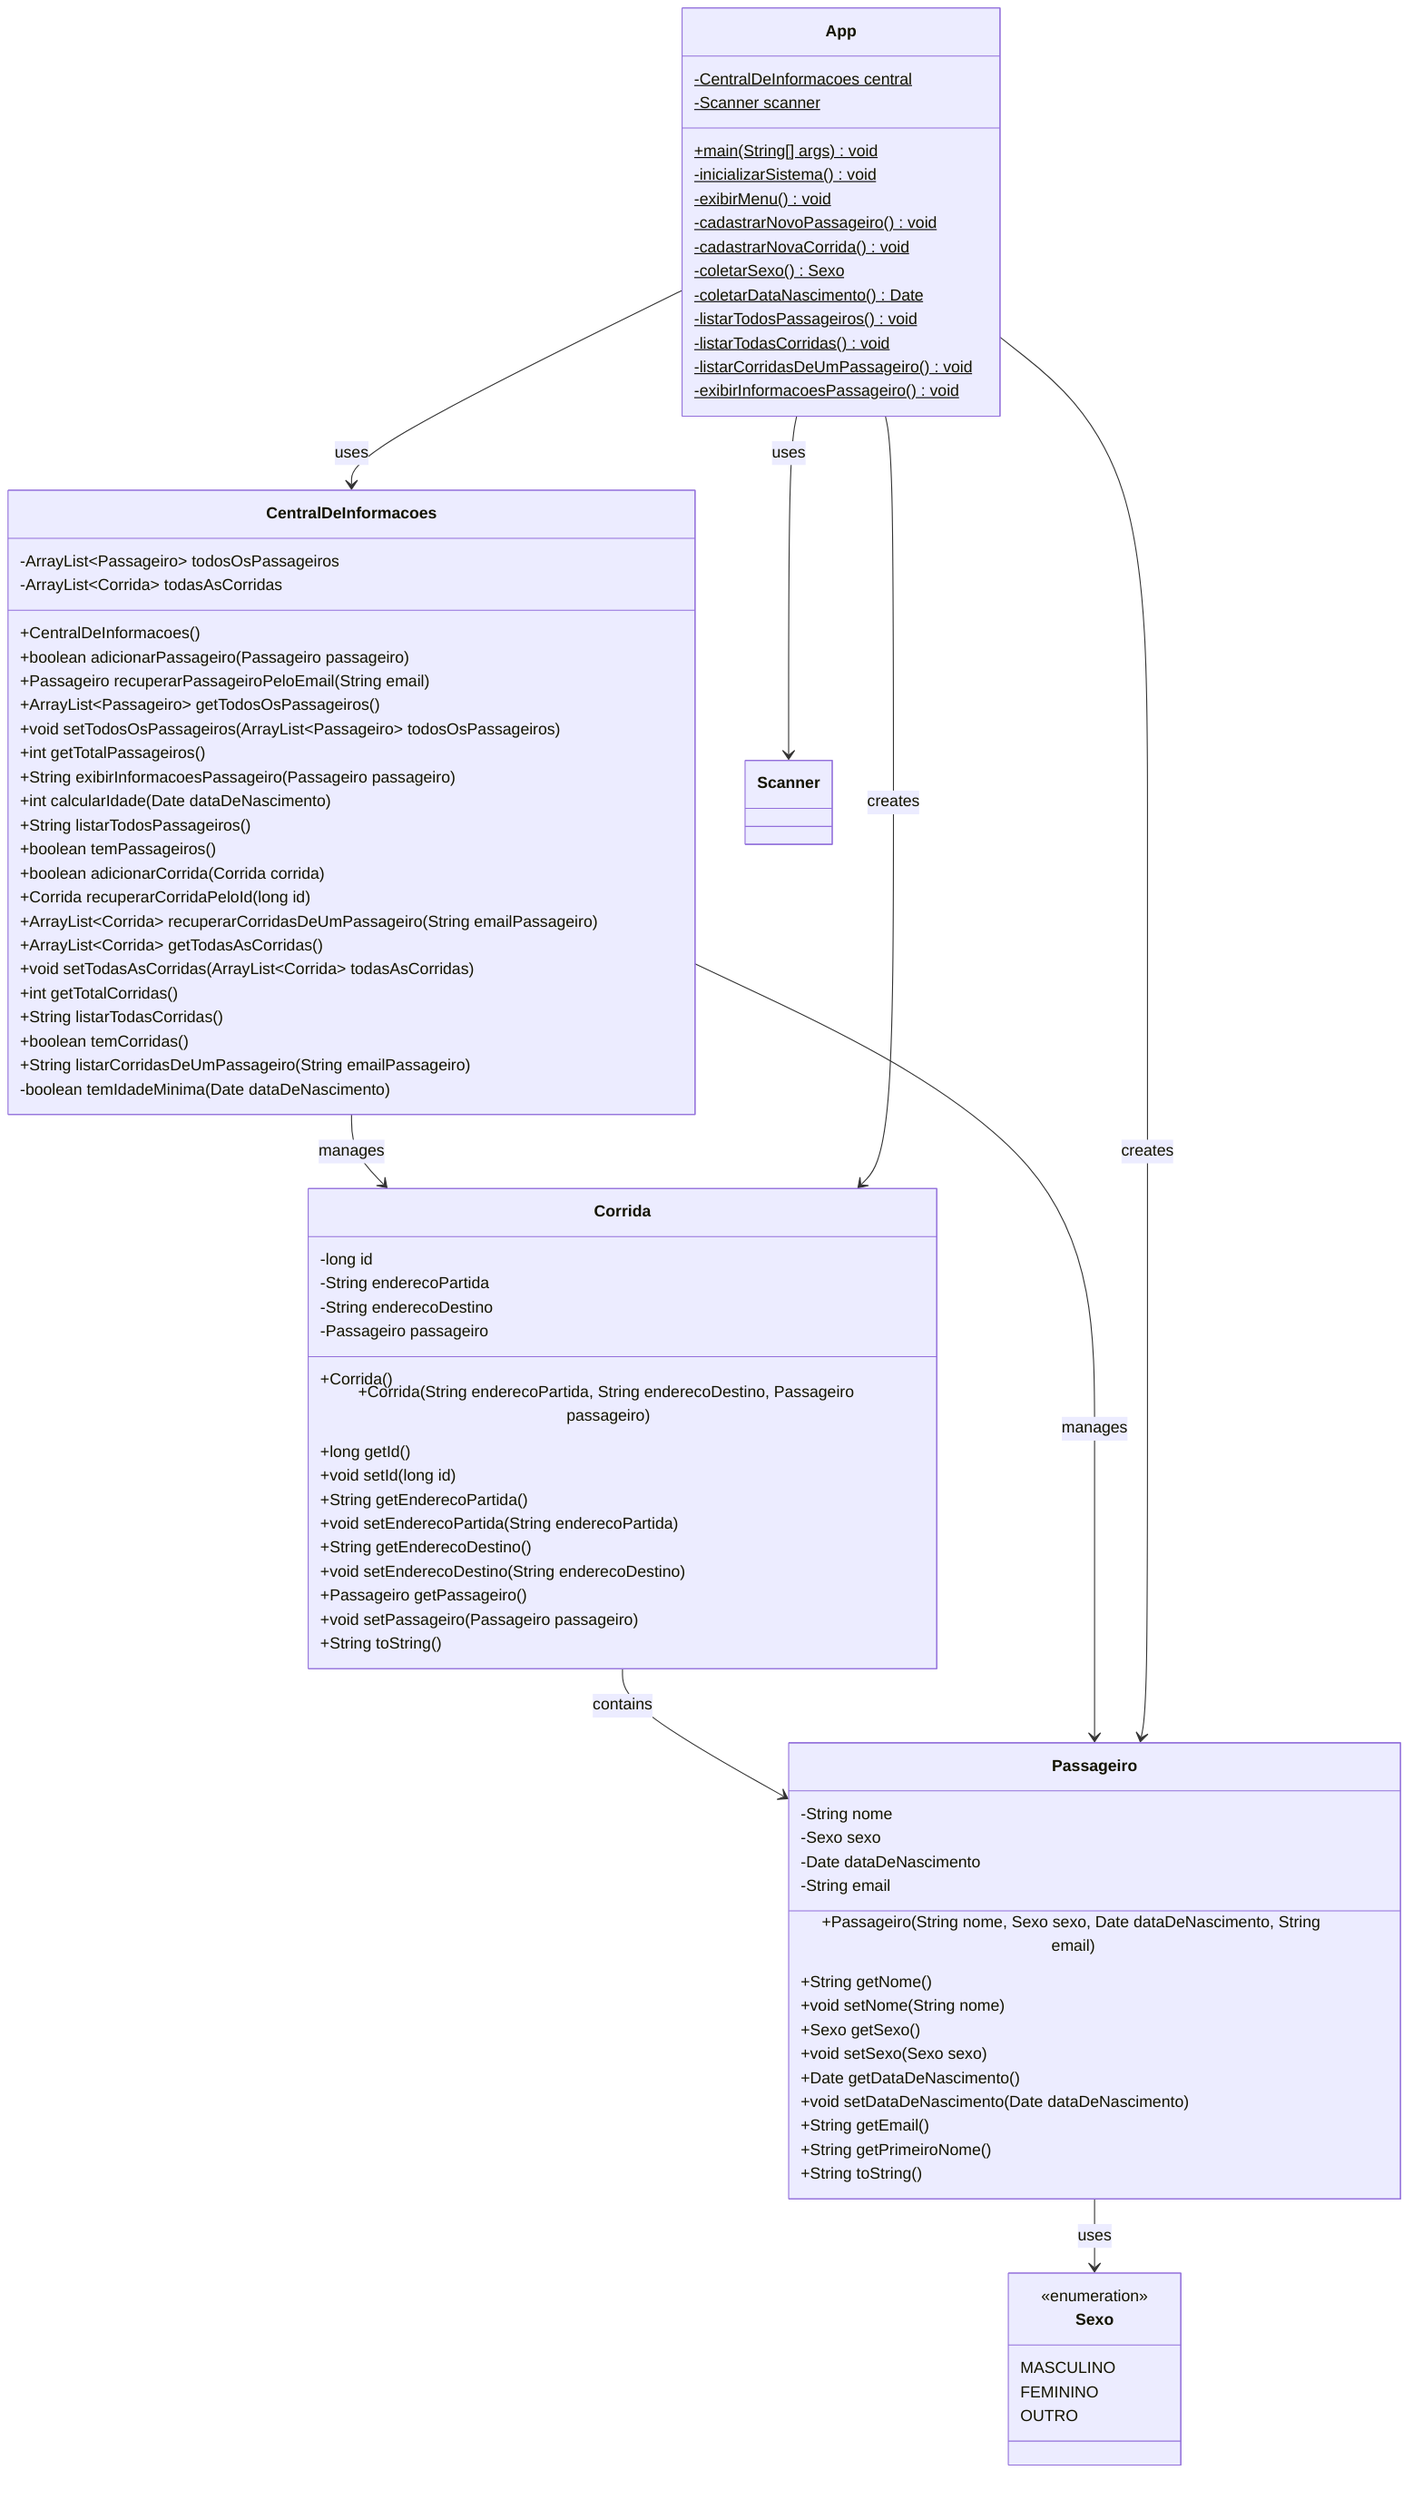 classDiagram
    class Sexo {
        <<enumeration>>
        MASCULINO
        FEMININO
        OUTRO
    }

    class Passageiro {
        -String nome
        -Sexo sexo
        -Date dataDeNascimento
        -String email

        +Passageiro(String nome, Sexo sexo, Date dataDeNascimento, String email)
        +String getNome()
        +void setNome(String nome)
        +Sexo getSexo()
        +void setSexo(Sexo sexo)
        +Date getDataDeNascimento()
        +void setDataDeNascimento(Date dataDeNascimento)
        +String getEmail()
        +String getPrimeiroNome()
        +String toString()
    }

    class Corrida {
        -long id
        -String enderecoPartida
        -String enderecoDestino
        -Passageiro passageiro

        +Corrida()
        +Corrida(String enderecoPartida, String enderecoDestino, Passageiro passageiro)
        +long getId()
        +void setId(long id)
        +String getEnderecoPartida()
        +void setEnderecoPartida(String enderecoPartida)
        +String getEnderecoDestino()
        +void setEnderecoDestino(String enderecoDestino)
        +Passageiro getPassageiro()
        +void setPassageiro(Passageiro passageiro)
        +String toString()
    }

    class CentralDeInformacoes {
        -ArrayList~Passageiro~ todosOsPassageiros
        -ArrayList~Corrida~ todasAsCorridas

        +CentralDeInformacoes()
        +boolean adicionarPassageiro(Passageiro passageiro)
        +Passageiro recuperarPassageiroPeloEmail(String email)
        +ArrayList~Passageiro~ getTodosOsPassageiros()
        +void setTodosOsPassageiros(ArrayList~Passageiro~ todosOsPassageiros)
        +int getTotalPassageiros()
        +String exibirInformacoesPassageiro(Passageiro passageiro)
        +int calcularIdade(Date dataDeNascimento)
        +String listarTodosPassageiros()
        +boolean temPassageiros()
        +boolean adicionarCorrida(Corrida corrida)
        +Corrida recuperarCorridaPeloId(long id)
        +ArrayList~Corrida~ recuperarCorridasDeUmPassageiro(String emailPassageiro)
        +ArrayList~Corrida~ getTodasAsCorridas()
        +void setTodasAsCorridas(ArrayList~Corrida~ todasAsCorridas)
        +int getTotalCorridas()
        +String listarTodasCorridas()
        +boolean temCorridas()
        +String listarCorridasDeUmPassageiro(String emailPassageiro)
        -boolean temIdadeMinima(Date dataDeNascimento)
    }

    class App {
        -CentralDeInformacoes central$
        -Scanner scanner$

        +main(String[] args)$ void
        -inicializarSistema()$ void
        -exibirMenu()$ void
        -cadastrarNovoPassageiro()$ void
        -cadastrarNovaCorrida()$ void
        -coletarSexo()$ Sexo
        -coletarDataNascimento()$ Date
        -listarTodosPassageiros()$ void
        -listarTodasCorridas()$ void
        -listarCorridasDeUmPassageiro()$ void
        -exibirInformacoesPassageiro()$ void
    }

    Passageiro --> Sexo : uses
    Corrida --> Passageiro : contains
    CentralDeInformacoes --> Passageiro : manages
    CentralDeInformacoes --> Corrida : manages
    App --> CentralDeInformacoes : uses
    App --> Passageiro : creates
    App --> Corrida : creates
    App --> Scanner : uses
